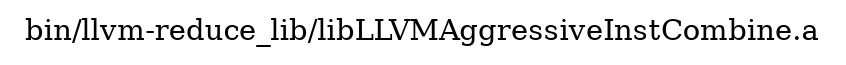 digraph "bin/llvm-reduce_lib/libLLVMAggressiveInstCombine.a" {
	label="bin/llvm-reduce_lib/libLLVMAggressiveInstCombine.a";
	rankdir=LR;

}
